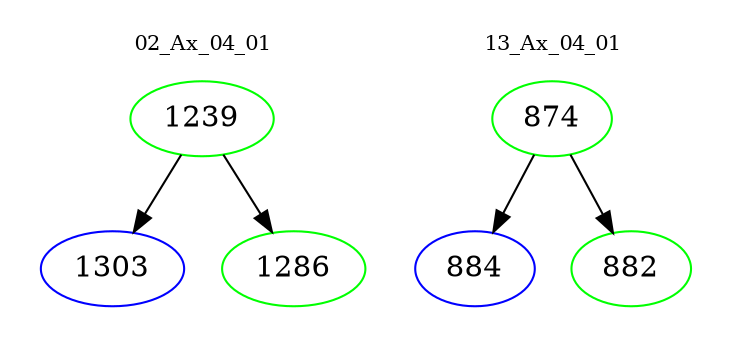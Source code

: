 digraph{
subgraph cluster_0 {
color = white
label = "02_Ax_04_01";
fontsize=10;
T0_1239 [label="1239", color="green"]
T0_1239 -> T0_1303 [color="black"]
T0_1303 [label="1303", color="blue"]
T0_1239 -> T0_1286 [color="black"]
T0_1286 [label="1286", color="green"]
}
subgraph cluster_1 {
color = white
label = "13_Ax_04_01";
fontsize=10;
T1_874 [label="874", color="green"]
T1_874 -> T1_884 [color="black"]
T1_884 [label="884", color="blue"]
T1_874 -> T1_882 [color="black"]
T1_882 [label="882", color="green"]
}
}
